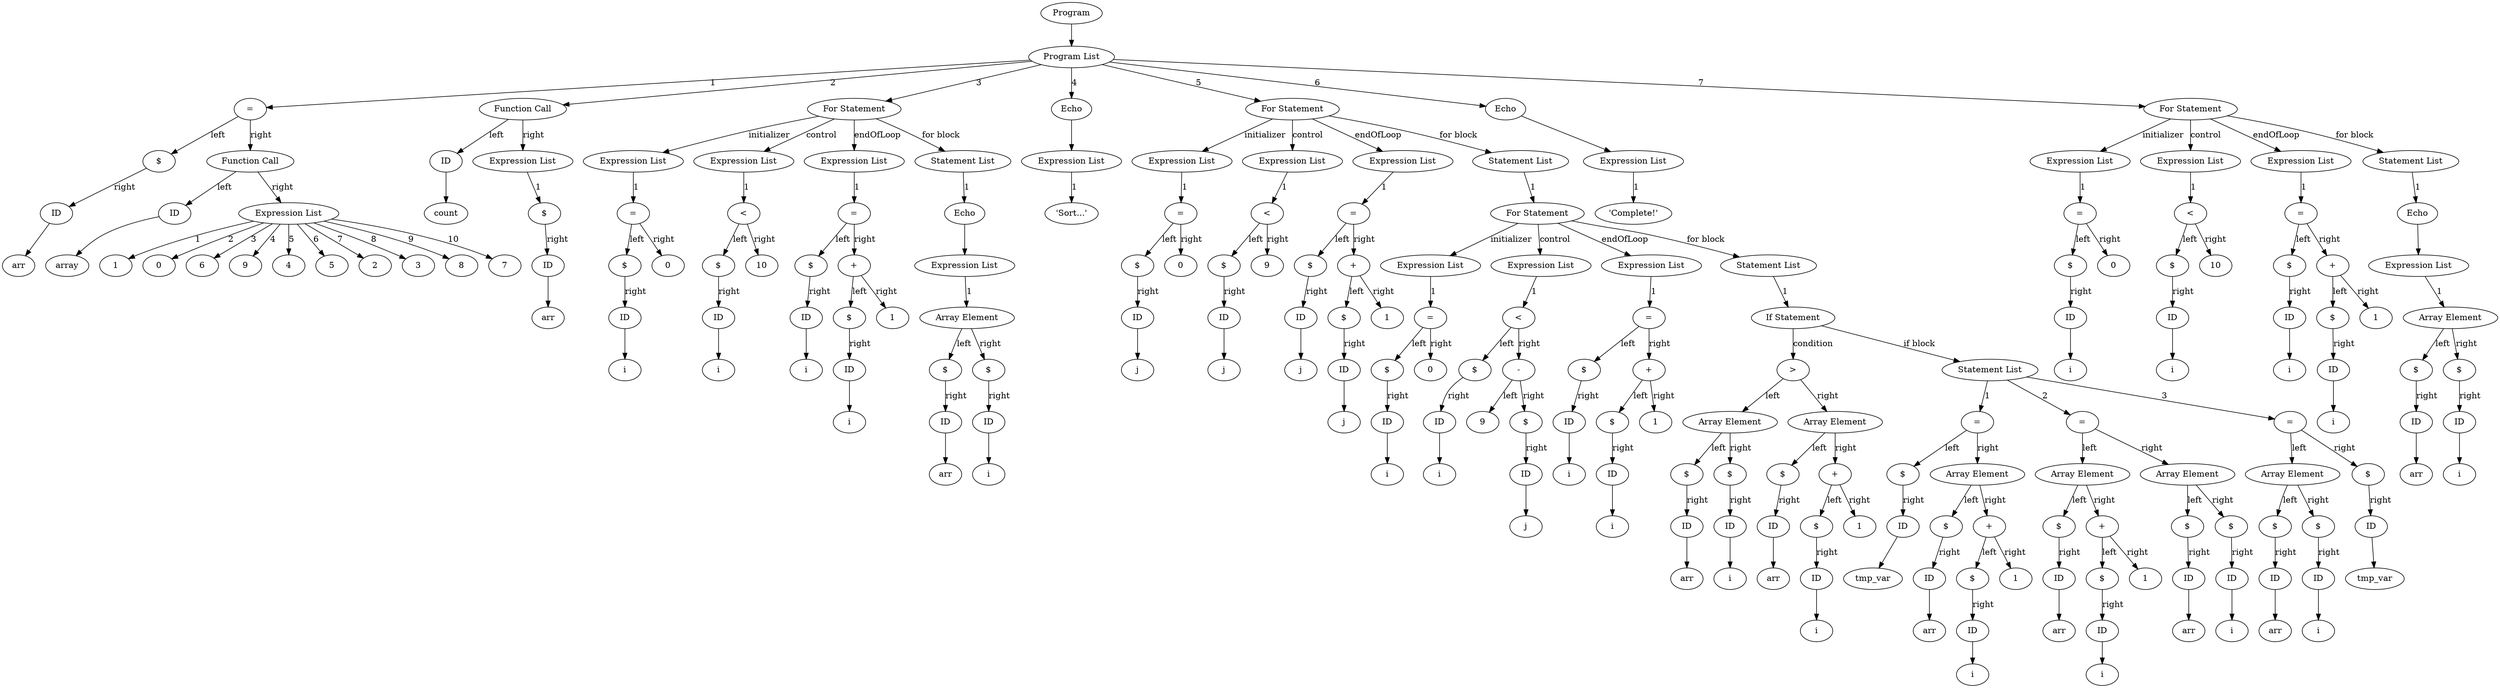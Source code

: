digraph G {
node211 [label="Program"];
node212 [label="Program List"];
node211->node212 [label=""];
node212->node213 [label="1"];
node213 [label="="];
node213->node214 [label="left"];
node214 [label="$"];
node214->node215 [label="right"];
node215 [label="ID"];
node215->node216 [label=""];
node216 [label="arr"];
node213->node217 [label="right"];
node217 [label="Function Call"];
node217->node218 [label="left"];
node218 [label="ID"];
node218->node219 [label=""];
node219 [label="array"];
node220 [label="Expression List"];
node217->node220 [label="right"];
node220->node221 [label="1"];
node221 [label="1"];
node220->node222 [label="2"];
node222 [label="0"];
node220->node223 [label="3"];
node223 [label="6"];
node220->node224 [label="4"];
node224 [label="9"];
node220->node225 [label="5"];
node225 [label="4"];
node220->node226 [label="6"];
node226 [label="5"];
node220->node227 [label="7"];
node227 [label="2"];
node220->node228 [label="8"];
node228 [label="3"];
node220->node229 [label="9"];
node229 [label="8"];
node220->node230 [label="10"];
node230 [label="7"];
node212->node231 [label="2"];
node231 [label="Function Call"];
node231->node232 [label="left"];
node232 [label="ID"];
node232->node233 [label=""];
node233 [label="count"];
node234 [label="Expression List"];
node231->node234 [label="right"];
node234->node235 [label="1"];
node235 [label="$"];
node235->node236 [label="right"];
node236 [label="ID"];
node236->node237 [label=""];
node237 [label="arr"];
node238 [label="For Statement"];
node212->node238 [label="3"];
node239 [label="Expression List"];
node238->node239 [label="initializer"];
node239->node240 [label="1"];
node240 [label="="];
node240->node241 [label="left"];
node241 [label="$"];
node241->node242 [label="right"];
node242 [label="ID"];
node242->node243 [label=""];
node243 [label="i"];
node240->node244 [label="right"];
node244 [label="0"];
node245 [label="Expression List"];
node238->node245 [label="control"];
node245->node246 [label="1"];
node246 [label="<"];
node246->node247 [label="left"];
node247 [label="$"];
node247->node248 [label="right"];
node248 [label="ID"];
node248->node249 [label=""];
node249 [label="i"];
node246->node250 [label="right"];
node250 [label="10"];
node251 [label="Expression List"];
node238->node251 [label="endOfLoop"];
node251->node252 [label="1"];
node252 [label="="];
node252->node253 [label="left"];
node253 [label="$"];
node253->node254 [label="right"];
node254 [label="ID"];
node254->node255 [label=""];
node255 [label="i"];
node252->node256 [label="right"];
node256 [label="+"];
node256->node257 [label="left"];
node257 [label="$"];
node257->node258 [label="right"];
node258 [label="ID"];
node258->node259 [label=""];
node259 [label="i"];
node256->node260 [label="right"];
node260 [label="1"];
node261 [label="Statement List"];
node238->node261 [label="for block"];
node261->node262 [label="1"];
node262 [label="Echo"];
node263 [label="Expression List"];
node262->node263 [label=""];
node263->node264 [label="1"];
node264 [label="Array Element"];
node264->node265 [label="left"];
node265 [label="$"];
node265->node266 [label="right"];
node266 [label="ID"];
node266->node267 [label=""];
node267 [label="arr"];
node264->node268 [label="right"];
node268 [label="$"];
node268->node269 [label="right"];
node269 [label="ID"];
node269->node270 [label=""];
node270 [label="i"];
node212->node271 [label="4"];
node271 [label="Echo"];
node272 [label="Expression List"];
node271->node272 [label=""];
node272->node273 [label="1"];
node273 [label="'Sort...'"];
node274 [label="For Statement"];
node212->node274 [label="5"];
node275 [label="Expression List"];
node274->node275 [label="initializer"];
node275->node276 [label="1"];
node276 [label="="];
node276->node277 [label="left"];
node277 [label="$"];
node277->node278 [label="right"];
node278 [label="ID"];
node278->node279 [label=""];
node279 [label="j"];
node276->node280 [label="right"];
node280 [label="0"];
node281 [label="Expression List"];
node274->node281 [label="control"];
node281->node282 [label="1"];
node282 [label="<"];
node282->node283 [label="left"];
node283 [label="$"];
node283->node284 [label="right"];
node284 [label="ID"];
node284->node285 [label=""];
node285 [label="j"];
node282->node286 [label="right"];
node286 [label="9"];
node287 [label="Expression List"];
node274->node287 [label="endOfLoop"];
node287->node288 [label="1"];
node288 [label="="];
node288->node289 [label="left"];
node289 [label="$"];
node289->node290 [label="right"];
node290 [label="ID"];
node290->node291 [label=""];
node291 [label="j"];
node288->node292 [label="right"];
node292 [label="+"];
node292->node293 [label="left"];
node293 [label="$"];
node293->node294 [label="right"];
node294 [label="ID"];
node294->node295 [label=""];
node295 [label="j"];
node292->node296 [label="right"];
node296 [label="1"];
node297 [label="Statement List"];
node274->node297 [label="for block"];
node298 [label="For Statement"];
node297->node298 [label="1"];
node299 [label="Expression List"];
node298->node299 [label="initializer"];
node299->node300 [label="1"];
node300 [label="="];
node300->node301 [label="left"];
node301 [label="$"];
node301->node302 [label="right"];
node302 [label="ID"];
node302->node303 [label=""];
node303 [label="i"];
node300->node304 [label="right"];
node304 [label="0"];
node305 [label="Expression List"];
node298->node305 [label="control"];
node305->node306 [label="1"];
node306 [label="<"];
node306->node307 [label="left"];
node307 [label="$"];
node307->node308 [label="right"];
node308 [label="ID"];
node308->node309 [label=""];
node309 [label="i"];
node306->node310 [label="right"];
node310 [label="-"];
node310->node311 [label="left"];
node311 [label="9"];
node310->node312 [label="right"];
node312 [label="$"];
node312->node313 [label="right"];
node313 [label="ID"];
node313->node314 [label=""];
node314 [label="j"];
node315 [label="Expression List"];
node298->node315 [label="endOfLoop"];
node315->node316 [label="1"];
node316 [label="="];
node316->node317 [label="left"];
node317 [label="$"];
node317->node318 [label="right"];
node318 [label="ID"];
node318->node319 [label=""];
node319 [label="i"];
node316->node320 [label="right"];
node320 [label="+"];
node320->node321 [label="left"];
node321 [label="$"];
node321->node322 [label="right"];
node322 [label="ID"];
node322->node323 [label=""];
node323 [label="i"];
node320->node324 [label="right"];
node324 [label="1"];
node325 [label="Statement List"];
node298->node325 [label="for block"];
node326 [label="If Statement"];
node325->node326 [label="1"];
node326->node327 [label="condition"];
node327 [label=">"];
node327->node328 [label="left"];
node328 [label="Array Element"];
node328->node329 [label="left"];
node329 [label="$"];
node329->node330 [label="right"];
node330 [label="ID"];
node330->node331 [label=""];
node331 [label="arr"];
node328->node332 [label="right"];
node332 [label="$"];
node332->node333 [label="right"];
node333 [label="ID"];
node333->node334 [label=""];
node334 [label="i"];
node327->node335 [label="right"];
node335 [label="Array Element"];
node335->node336 [label="left"];
node336 [label="$"];
node336->node337 [label="right"];
node337 [label="ID"];
node337->node338 [label=""];
node338 [label="arr"];
node335->node339 [label="right"];
node339 [label="+"];
node339->node340 [label="left"];
node340 [label="$"];
node340->node341 [label="right"];
node341 [label="ID"];
node341->node342 [label=""];
node342 [label="i"];
node339->node343 [label="right"];
node343 [label="1"];
node344 [label="Statement List"];
node326->node344 [label="if block"];
node344->node345 [label="1"];
node345 [label="="];
node345->node346 [label="left"];
node346 [label="$"];
node346->node347 [label="right"];
node347 [label="ID"];
node347->node348 [label=""];
node348 [label="tmp_var"];
node345->node349 [label="right"];
node349 [label="Array Element"];
node349->node350 [label="left"];
node350 [label="$"];
node350->node351 [label="right"];
node351 [label="ID"];
node351->node352 [label=""];
node352 [label="arr"];
node349->node353 [label="right"];
node353 [label="+"];
node353->node354 [label="left"];
node354 [label="$"];
node354->node355 [label="right"];
node355 [label="ID"];
node355->node356 [label=""];
node356 [label="i"];
node353->node357 [label="right"];
node357 [label="1"];
node344->node358 [label="2"];
node358 [label="="];
node358->node359 [label="left"];
node359 [label="Array Element"];
node359->node360 [label="left"];
node360 [label="$"];
node360->node361 [label="right"];
node361 [label="ID"];
node361->node362 [label=""];
node362 [label="arr"];
node359->node363 [label="right"];
node363 [label="+"];
node363->node364 [label="left"];
node364 [label="$"];
node364->node365 [label="right"];
node365 [label="ID"];
node365->node366 [label=""];
node366 [label="i"];
node363->node367 [label="right"];
node367 [label="1"];
node358->node368 [label="right"];
node368 [label="Array Element"];
node368->node369 [label="left"];
node369 [label="$"];
node369->node370 [label="right"];
node370 [label="ID"];
node370->node371 [label=""];
node371 [label="arr"];
node368->node372 [label="right"];
node372 [label="$"];
node372->node373 [label="right"];
node373 [label="ID"];
node373->node374 [label=""];
node374 [label="i"];
node344->node375 [label="3"];
node375 [label="="];
node375->node376 [label="left"];
node376 [label="Array Element"];
node376->node377 [label="left"];
node377 [label="$"];
node377->node378 [label="right"];
node378 [label="ID"];
node378->node379 [label=""];
node379 [label="arr"];
node376->node380 [label="right"];
node380 [label="$"];
node380->node381 [label="right"];
node381 [label="ID"];
node381->node382 [label=""];
node382 [label="i"];
node375->node383 [label="right"];
node383 [label="$"];
node383->node384 [label="right"];
node384 [label="ID"];
node384->node385 [label=""];
node385 [label="tmp_var"];
node212->node386 [label="6"];
node386 [label="Echo"];
node387 [label="Expression List"];
node386->node387 [label=""];
node387->node388 [label="1"];
node388 [label="'Complete!'"];
node389 [label="For Statement"];
node212->node389 [label="7"];
node390 [label="Expression List"];
node389->node390 [label="initializer"];
node390->node391 [label="1"];
node391 [label="="];
node391->node392 [label="left"];
node392 [label="$"];
node392->node393 [label="right"];
node393 [label="ID"];
node393->node394 [label=""];
node394 [label="i"];
node391->node395 [label="right"];
node395 [label="0"];
node396 [label="Expression List"];
node389->node396 [label="control"];
node396->node397 [label="1"];
node397 [label="<"];
node397->node398 [label="left"];
node398 [label="$"];
node398->node399 [label="right"];
node399 [label="ID"];
node399->node400 [label=""];
node400 [label="i"];
node397->node401 [label="right"];
node401 [label="10"];
node402 [label="Expression List"];
node389->node402 [label="endOfLoop"];
node402->node403 [label="1"];
node403 [label="="];
node403->node404 [label="left"];
node404 [label="$"];
node404->node405 [label="right"];
node405 [label="ID"];
node405->node406 [label=""];
node406 [label="i"];
node403->node407 [label="right"];
node407 [label="+"];
node407->node408 [label="left"];
node408 [label="$"];
node408->node409 [label="right"];
node409 [label="ID"];
node409->node410 [label=""];
node410 [label="i"];
node407->node411 [label="right"];
node411 [label="1"];
node412 [label="Statement List"];
node389->node412 [label="for block"];
node412->node413 [label="1"];
node413 [label="Echo"];
node414 [label="Expression List"];
node413->node414 [label=""];
node414->node415 [label="1"];
node415 [label="Array Element"];
node415->node416 [label="left"];
node416 [label="$"];
node416->node417 [label="right"];
node417 [label="ID"];
node417->node418 [label=""];
node418 [label="arr"];
node415->node419 [label="right"];
node419 [label="$"];
node419->node420 [label="right"];
node420 [label="ID"];
node420->node421 [label=""];
node421 [label="i"];
}